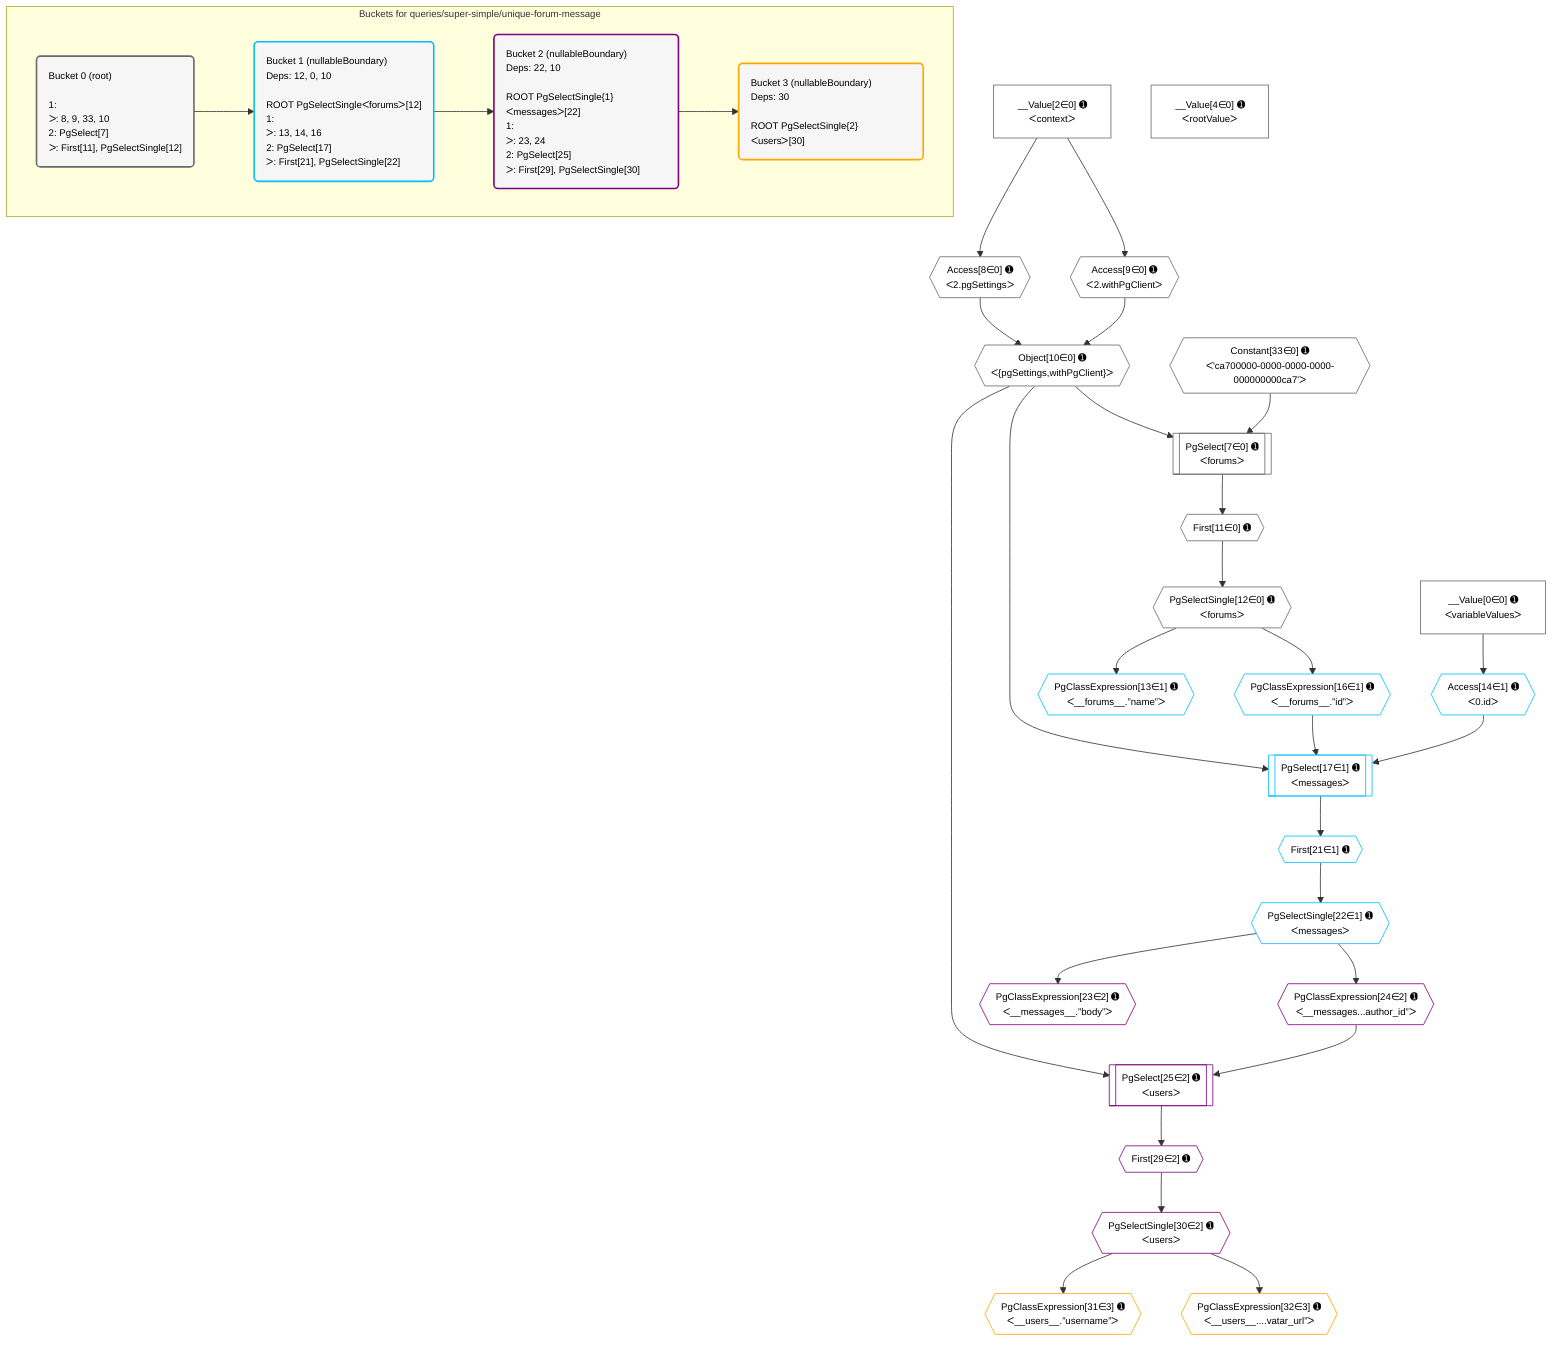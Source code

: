 %%{init: {'themeVariables': { 'fontSize': '12px'}}}%%
graph TD
    classDef path fill:#eee,stroke:#000,color:#000
    classDef plan fill:#fff,stroke-width:1px,color:#000
    classDef itemplan fill:#fff,stroke-width:2px,color:#000
    classDef unbatchedplan fill:#dff,stroke-width:1px,color:#000
    classDef sideeffectplan fill:#fcc,stroke-width:2px,color:#000
    classDef bucket fill:#f6f6f6,color:#000,stroke-width:2px,text-align:left


    %% plan dependencies
    PgSelect7[["PgSelect[7∈0] ➊<br />ᐸforumsᐳ"]]:::plan
    Object10{{"Object[10∈0] ➊<br />ᐸ{pgSettings,withPgClient}ᐳ"}}:::plan
    Constant33{{"Constant[33∈0] ➊<br />ᐸ'ca700000-0000-0000-0000-000000000ca7'ᐳ"}}:::plan
    Object10 & Constant33 --> PgSelect7
    Access8{{"Access[8∈0] ➊<br />ᐸ2.pgSettingsᐳ"}}:::plan
    Access9{{"Access[9∈0] ➊<br />ᐸ2.withPgClientᐳ"}}:::plan
    Access8 & Access9 --> Object10
    __Value2["__Value[2∈0] ➊<br />ᐸcontextᐳ"]:::plan
    __Value2 --> Access8
    __Value2 --> Access9
    First11{{"First[11∈0] ➊"}}:::plan
    PgSelect7 --> First11
    PgSelectSingle12{{"PgSelectSingle[12∈0] ➊<br />ᐸforumsᐳ"}}:::plan
    First11 --> PgSelectSingle12
    __Value0["__Value[0∈0] ➊<br />ᐸvariableValuesᐳ"]:::plan
    __Value4["__Value[4∈0] ➊<br />ᐸrootValueᐳ"]:::plan
    PgSelect17[["PgSelect[17∈1] ➊<br />ᐸmessagesᐳ"]]:::plan
    PgClassExpression16{{"PgClassExpression[16∈1] ➊<br />ᐸ__forums__.”id”ᐳ"}}:::plan
    Access14{{"Access[14∈1] ➊<br />ᐸ0.idᐳ"}}:::plan
    Object10 & PgClassExpression16 & Access14 --> PgSelect17
    PgClassExpression13{{"PgClassExpression[13∈1] ➊<br />ᐸ__forums__.”name”ᐳ"}}:::plan
    PgSelectSingle12 --> PgClassExpression13
    __Value0 --> Access14
    PgSelectSingle12 --> PgClassExpression16
    First21{{"First[21∈1] ➊"}}:::plan
    PgSelect17 --> First21
    PgSelectSingle22{{"PgSelectSingle[22∈1] ➊<br />ᐸmessagesᐳ"}}:::plan
    First21 --> PgSelectSingle22
    PgSelect25[["PgSelect[25∈2] ➊<br />ᐸusersᐳ"]]:::plan
    PgClassExpression24{{"PgClassExpression[24∈2] ➊<br />ᐸ__messages...author_id”ᐳ"}}:::plan
    Object10 & PgClassExpression24 --> PgSelect25
    PgClassExpression23{{"PgClassExpression[23∈2] ➊<br />ᐸ__messages__.”body”ᐳ"}}:::plan
    PgSelectSingle22 --> PgClassExpression23
    PgSelectSingle22 --> PgClassExpression24
    First29{{"First[29∈2] ➊"}}:::plan
    PgSelect25 --> First29
    PgSelectSingle30{{"PgSelectSingle[30∈2] ➊<br />ᐸusersᐳ"}}:::plan
    First29 --> PgSelectSingle30
    PgClassExpression31{{"PgClassExpression[31∈3] ➊<br />ᐸ__users__.”username”ᐳ"}}:::plan
    PgSelectSingle30 --> PgClassExpression31
    PgClassExpression32{{"PgClassExpression[32∈3] ➊<br />ᐸ__users__....vatar_url”ᐳ"}}:::plan
    PgSelectSingle30 --> PgClassExpression32

    %% define steps

    subgraph "Buckets for queries/super-simple/unique-forum-message"
    Bucket0("Bucket 0 (root)<br /><br />1: <br />ᐳ: 8, 9, 33, 10<br />2: PgSelect[7]<br />ᐳ: First[11], PgSelectSingle[12]"):::bucket
    classDef bucket0 stroke:#696969
    class Bucket0,__Value0,__Value2,__Value4,PgSelect7,Access8,Access9,Object10,First11,PgSelectSingle12,Constant33 bucket0
    Bucket1("Bucket 1 (nullableBoundary)<br />Deps: 12, 0, 10<br /><br />ROOT PgSelectSingleᐸforumsᐳ[12]<br />1: <br />ᐳ: 13, 14, 16<br />2: PgSelect[17]<br />ᐳ: First[21], PgSelectSingle[22]"):::bucket
    classDef bucket1 stroke:#00bfff
    class Bucket1,PgClassExpression13,Access14,PgClassExpression16,PgSelect17,First21,PgSelectSingle22 bucket1
    Bucket2("Bucket 2 (nullableBoundary)<br />Deps: 22, 10<br /><br />ROOT PgSelectSingle{1}ᐸmessagesᐳ[22]<br />1: <br />ᐳ: 23, 24<br />2: PgSelect[25]<br />ᐳ: First[29], PgSelectSingle[30]"):::bucket
    classDef bucket2 stroke:#7f007f
    class Bucket2,PgClassExpression23,PgClassExpression24,PgSelect25,First29,PgSelectSingle30 bucket2
    Bucket3("Bucket 3 (nullableBoundary)<br />Deps: 30<br /><br />ROOT PgSelectSingle{2}ᐸusersᐳ[30]"):::bucket
    classDef bucket3 stroke:#ffa500
    class Bucket3,PgClassExpression31,PgClassExpression32 bucket3
    Bucket0 --> Bucket1
    Bucket1 --> Bucket2
    Bucket2 --> Bucket3
    end